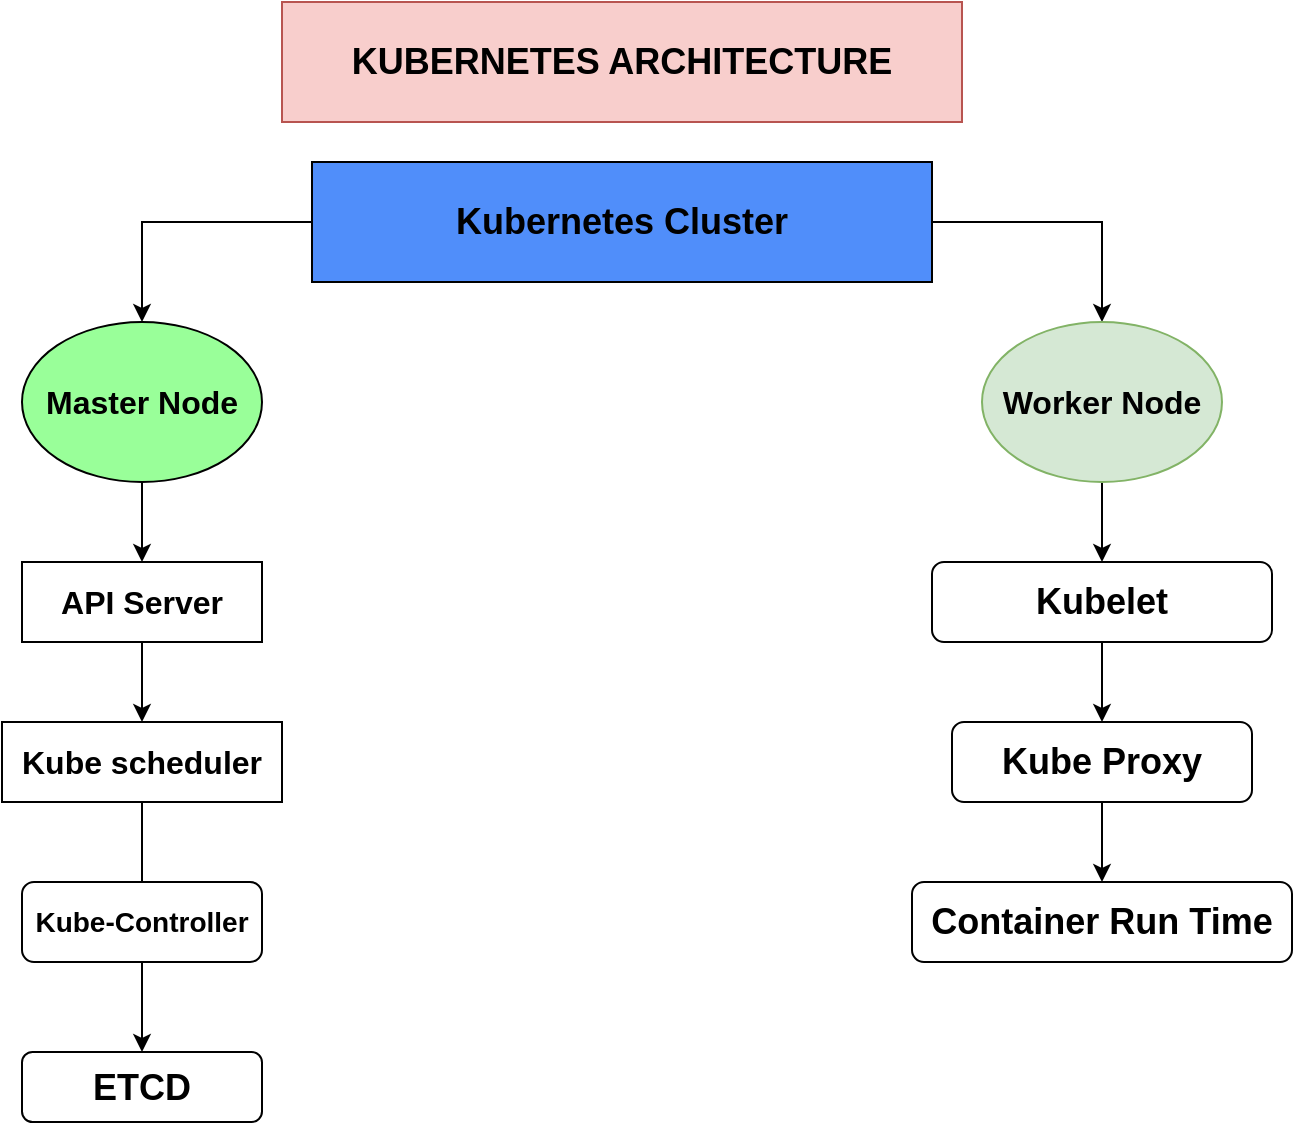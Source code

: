 <mxfile version="22.1.4" type="github">
  <diagram name="Page-1" id="QJkYr3YyQtu9XDif9vQC">
    <mxGraphModel dx="1050" dy="522" grid="1" gridSize="10" guides="1" tooltips="1" connect="1" arrows="1" fold="1" page="1" pageScale="1" pageWidth="827" pageHeight="1169" math="0" shadow="0">
      <root>
        <mxCell id="0" />
        <mxCell id="1" parent="0" />
        <mxCell id="nMEmDtbistIGeua0Nfbf-2" style="edgeStyle=orthogonalEdgeStyle;rounded=0;orthogonalLoop=1;jettySize=auto;html=1;" edge="1" parent="1" source="nMEmDtbistIGeua0Nfbf-1" target="nMEmDtbistIGeua0Nfbf-3">
          <mxGeometry relative="1" as="geometry">
            <mxPoint x="240" y="200" as="targetPoint" />
          </mxGeometry>
        </mxCell>
        <mxCell id="nMEmDtbistIGeua0Nfbf-4" style="edgeStyle=orthogonalEdgeStyle;rounded=0;orthogonalLoop=1;jettySize=auto;html=1;" edge="1" parent="1" source="nMEmDtbistIGeua0Nfbf-1" target="nMEmDtbistIGeua0Nfbf-5">
          <mxGeometry relative="1" as="geometry">
            <mxPoint x="720" y="160" as="targetPoint" />
          </mxGeometry>
        </mxCell>
        <mxCell id="nMEmDtbistIGeua0Nfbf-1" value="&lt;font style=&quot;font-size: 18px;&quot;&gt;&lt;b&gt;Kubernetes Cluster&lt;/b&gt;&lt;/font&gt;" style="rounded=0;whiteSpace=wrap;html=1;fillColor=#508EFA;" vertex="1" parent="1">
          <mxGeometry x="285" y="80" width="310" height="60" as="geometry" />
        </mxCell>
        <mxCell id="nMEmDtbistIGeua0Nfbf-6" style="edgeStyle=orthogonalEdgeStyle;rounded=0;orthogonalLoop=1;jettySize=auto;html=1;exitX=0.5;exitY=1;exitDx=0;exitDy=0;" edge="1" parent="1" source="nMEmDtbistIGeua0Nfbf-3" target="nMEmDtbistIGeua0Nfbf-7">
          <mxGeometry relative="1" as="geometry">
            <mxPoint x="200" y="280" as="targetPoint" />
          </mxGeometry>
        </mxCell>
        <mxCell id="nMEmDtbistIGeua0Nfbf-3" value="&lt;font size=&quot;3&quot;&gt;&lt;b&gt;Master Node&lt;/b&gt;&lt;/font&gt;" style="ellipse;whiteSpace=wrap;html=1;fillColor=#99FF99;" vertex="1" parent="1">
          <mxGeometry x="140" y="160" width="120" height="80" as="geometry" />
        </mxCell>
        <mxCell id="nMEmDtbistIGeua0Nfbf-19" style="edgeStyle=orthogonalEdgeStyle;rounded=0;orthogonalLoop=1;jettySize=auto;html=1;exitX=0.5;exitY=1;exitDx=0;exitDy=0;" edge="1" parent="1" source="nMEmDtbistIGeua0Nfbf-5" target="nMEmDtbistIGeua0Nfbf-20">
          <mxGeometry relative="1" as="geometry">
            <mxPoint x="680" y="280" as="targetPoint" />
          </mxGeometry>
        </mxCell>
        <mxCell id="nMEmDtbistIGeua0Nfbf-5" value="&lt;font size=&quot;3&quot;&gt;&lt;b&gt;Worker Node&lt;/b&gt;&lt;/font&gt;" style="ellipse;whiteSpace=wrap;html=1;fillColor=#d5e8d4;strokeColor=#82b366;" vertex="1" parent="1">
          <mxGeometry x="620" y="160" width="120" height="80" as="geometry" />
        </mxCell>
        <mxCell id="nMEmDtbistIGeua0Nfbf-17" style="edgeStyle=orthogonalEdgeStyle;rounded=0;orthogonalLoop=1;jettySize=auto;html=1;exitX=0.5;exitY=1;exitDx=0;exitDy=0;entryX=0.5;entryY=0;entryDx=0;entryDy=0;" edge="1" parent="1" source="nMEmDtbistIGeua0Nfbf-7" target="nMEmDtbistIGeua0Nfbf-10">
          <mxGeometry relative="1" as="geometry" />
        </mxCell>
        <mxCell id="nMEmDtbistIGeua0Nfbf-7" value="&lt;font size=&quot;3&quot;&gt;&lt;b&gt;API Server&lt;/b&gt;&lt;/font&gt;" style="rounded=0;whiteSpace=wrap;html=1;" vertex="1" parent="1">
          <mxGeometry x="140" y="280" width="120" height="40" as="geometry" />
        </mxCell>
        <mxCell id="nMEmDtbistIGeua0Nfbf-11" style="edgeStyle=orthogonalEdgeStyle;rounded=0;orthogonalLoop=1;jettySize=auto;html=1;" edge="1" parent="1" source="nMEmDtbistIGeua0Nfbf-10">
          <mxGeometry relative="1" as="geometry">
            <mxPoint x="200" y="480" as="targetPoint" />
          </mxGeometry>
        </mxCell>
        <mxCell id="nMEmDtbistIGeua0Nfbf-10" value="&lt;font size=&quot;3&quot;&gt;&lt;b&gt;Kube scheduler&lt;/b&gt;&lt;/font&gt;" style="rounded=0;whiteSpace=wrap;html=1;" vertex="1" parent="1">
          <mxGeometry x="130" y="360" width="140" height="40" as="geometry" />
        </mxCell>
        <mxCell id="nMEmDtbistIGeua0Nfbf-13" value="&lt;font style=&quot;font-size: 18px;&quot;&gt;&lt;b&gt;ETCD&lt;/b&gt;&lt;/font&gt;" style="rounded=1;whiteSpace=wrap;html=1;" vertex="1" parent="1">
          <mxGeometry x="140" y="525" width="120" height="35" as="geometry" />
        </mxCell>
        <mxCell id="nMEmDtbistIGeua0Nfbf-15" style="edgeStyle=orthogonalEdgeStyle;rounded=0;orthogonalLoop=1;jettySize=auto;html=1;exitX=0.5;exitY=1;exitDx=0;exitDy=0;entryX=0.5;entryY=0;entryDx=0;entryDy=0;" edge="1" parent="1" source="nMEmDtbistIGeua0Nfbf-14" target="nMEmDtbistIGeua0Nfbf-13">
          <mxGeometry relative="1" as="geometry" />
        </mxCell>
        <mxCell id="nMEmDtbistIGeua0Nfbf-14" value="&lt;font style=&quot;font-size: 14px;&quot;&gt;&lt;b&gt;Kube-Controller&lt;/b&gt;&lt;/font&gt;" style="rounded=1;whiteSpace=wrap;html=1;" vertex="1" parent="1">
          <mxGeometry x="140" y="440" width="120" height="40" as="geometry" />
        </mxCell>
        <mxCell id="nMEmDtbistIGeua0Nfbf-18" style="edgeStyle=orthogonalEdgeStyle;rounded=0;orthogonalLoop=1;jettySize=auto;html=1;exitX=0.5;exitY=1;exitDx=0;exitDy=0;" edge="1" parent="1" source="nMEmDtbistIGeua0Nfbf-7" target="nMEmDtbistIGeua0Nfbf-7">
          <mxGeometry relative="1" as="geometry" />
        </mxCell>
        <mxCell id="nMEmDtbistIGeua0Nfbf-21" style="edgeStyle=orthogonalEdgeStyle;rounded=0;orthogonalLoop=1;jettySize=auto;html=1;exitX=0.5;exitY=1;exitDx=0;exitDy=0;" edge="1" parent="1" source="nMEmDtbistIGeua0Nfbf-20" target="nMEmDtbistIGeua0Nfbf-22">
          <mxGeometry relative="1" as="geometry">
            <mxPoint x="680" y="360" as="targetPoint" />
          </mxGeometry>
        </mxCell>
        <mxCell id="nMEmDtbistIGeua0Nfbf-20" value="&lt;font style=&quot;font-size: 18px;&quot;&gt;&lt;b&gt;Kubelet&lt;/b&gt;&lt;/font&gt;" style="rounded=1;whiteSpace=wrap;html=1;" vertex="1" parent="1">
          <mxGeometry x="595" y="280" width="170" height="40" as="geometry" />
        </mxCell>
        <mxCell id="nMEmDtbistIGeua0Nfbf-24" style="edgeStyle=orthogonalEdgeStyle;rounded=0;orthogonalLoop=1;jettySize=auto;html=1;exitX=0.5;exitY=1;exitDx=0;exitDy=0;entryX=0.5;entryY=0;entryDx=0;entryDy=0;" edge="1" parent="1" source="nMEmDtbistIGeua0Nfbf-22" target="nMEmDtbistIGeua0Nfbf-23">
          <mxGeometry relative="1" as="geometry" />
        </mxCell>
        <mxCell id="nMEmDtbistIGeua0Nfbf-22" value="&lt;font style=&quot;font-size: 18px;&quot;&gt;&lt;b&gt;Kube Proxy&lt;/b&gt;&lt;/font&gt;" style="rounded=1;whiteSpace=wrap;html=1;" vertex="1" parent="1">
          <mxGeometry x="605" y="360" width="150" height="40" as="geometry" />
        </mxCell>
        <mxCell id="nMEmDtbistIGeua0Nfbf-23" value="&lt;font style=&quot;font-size: 18px;&quot;&gt;&lt;b&gt;Container Run Time&lt;/b&gt;&lt;/font&gt;" style="rounded=1;whiteSpace=wrap;html=1;" vertex="1" parent="1">
          <mxGeometry x="585" y="440" width="190" height="40" as="geometry" />
        </mxCell>
        <mxCell id="nMEmDtbistIGeua0Nfbf-25" value="&lt;font style=&quot;font-size: 18px;&quot;&gt;&lt;b&gt;KUBERNETES ARCHITECTURE&lt;/b&gt;&lt;/font&gt;" style="rounded=0;whiteSpace=wrap;html=1;fillColor=#f8cecc;strokeColor=#b85450;" vertex="1" parent="1">
          <mxGeometry x="270" width="340" height="60" as="geometry" />
        </mxCell>
      </root>
    </mxGraphModel>
  </diagram>
</mxfile>
